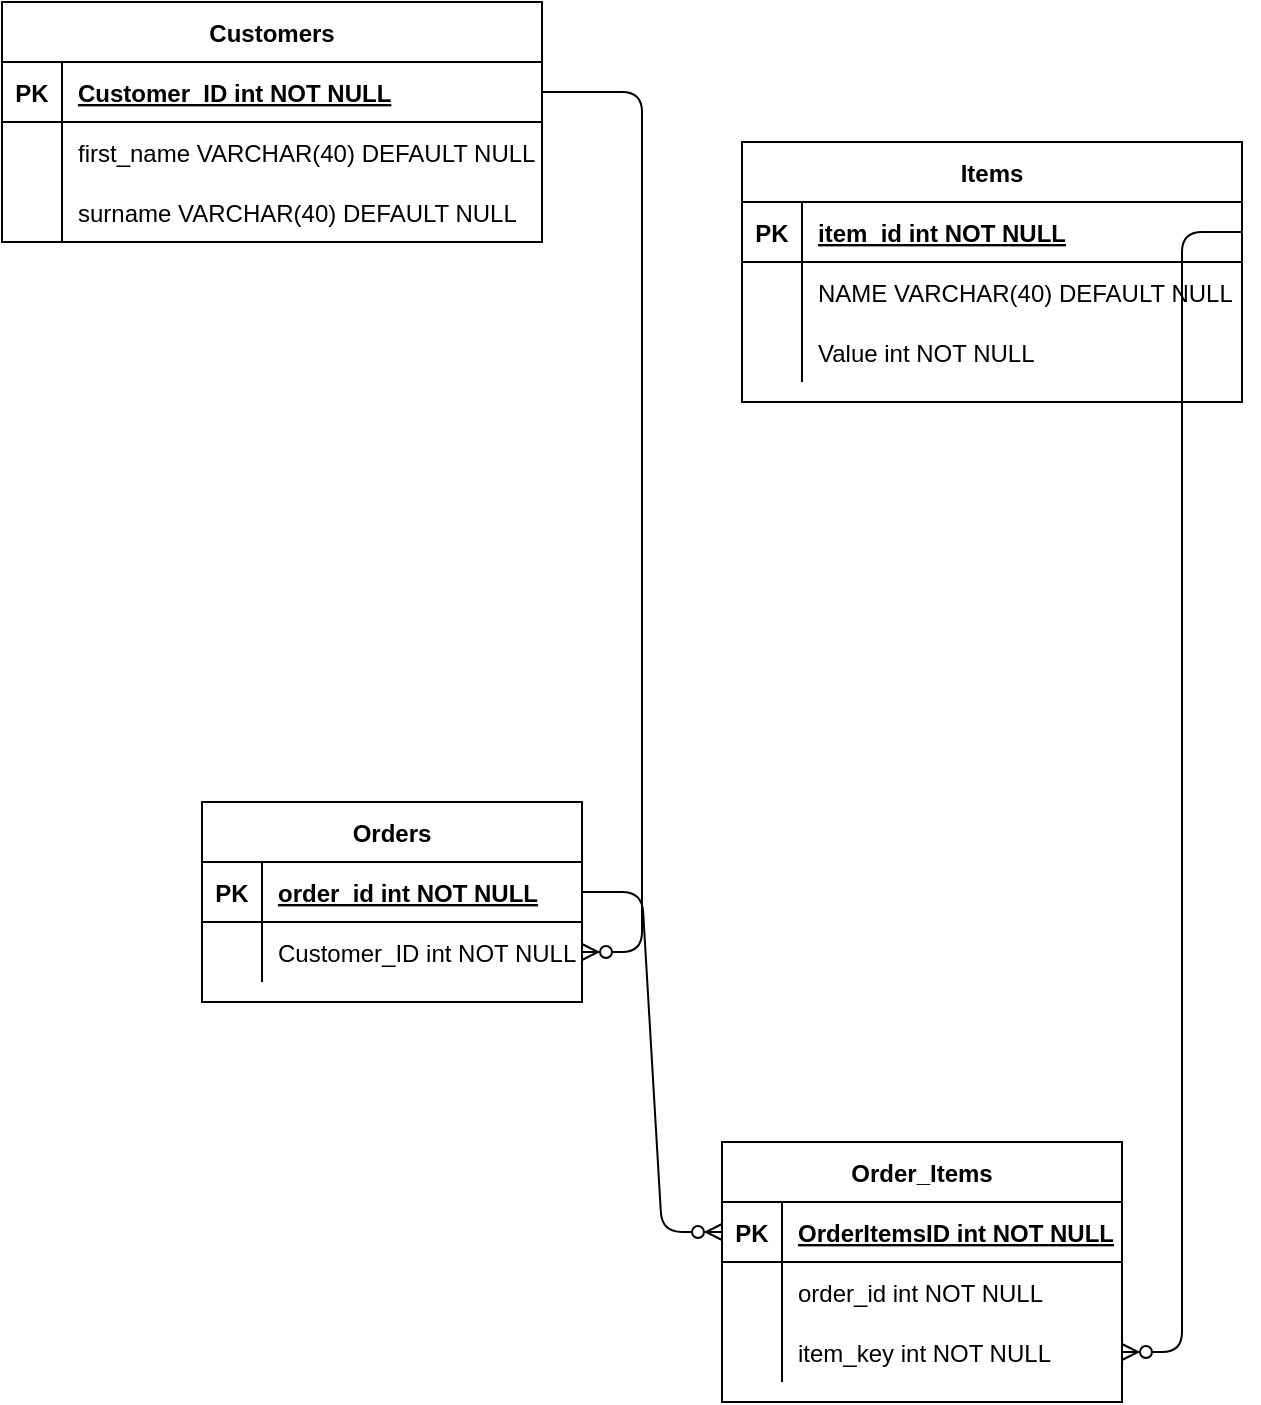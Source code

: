 <mxfile version="14.3.1" type="device"><diagram id="R2lEEEUBdFMjLlhIrx00" name="Page-1"><mxGraphModel dx="1422" dy="762" grid="1" gridSize="10" guides="1" tooltips="1" connect="1" arrows="1" fold="1" page="1" pageScale="1" pageWidth="850" pageHeight="1100" math="0" shadow="0" extFonts="Permanent Marker^https://fonts.googleapis.com/css?family=Permanent+Marker"><root><mxCell id="0"/><mxCell id="1" parent="0"/><mxCell id="EGsbfjjzcG3iIZp6o7cR-1" value="Customers" style="shape=table;startSize=30;container=1;collapsible=1;childLayout=tableLayout;fixedRows=1;rowLines=0;fontStyle=1;align=center;resizeLast=1;" vertex="1" parent="1"><mxGeometry x="20" y="40" width="270" height="120" as="geometry"/></mxCell><mxCell id="EGsbfjjzcG3iIZp6o7cR-2" value="" style="shape=partialRectangle;collapsible=0;dropTarget=0;pointerEvents=0;fillColor=none;top=0;left=0;bottom=1;right=0;points=[[0,0.5],[1,0.5]];portConstraint=eastwest;" vertex="1" parent="EGsbfjjzcG3iIZp6o7cR-1"><mxGeometry y="30" width="270" height="30" as="geometry"/></mxCell><mxCell id="EGsbfjjzcG3iIZp6o7cR-3" value="PK" style="shape=partialRectangle;connectable=0;fillColor=none;top=0;left=0;bottom=0;right=0;fontStyle=1;overflow=hidden;" vertex="1" parent="EGsbfjjzcG3iIZp6o7cR-2"><mxGeometry width="30" height="30" as="geometry"/></mxCell><mxCell id="EGsbfjjzcG3iIZp6o7cR-4" value="Customer_ID int NOT NULL" style="shape=partialRectangle;connectable=0;fillColor=none;top=0;left=0;bottom=0;right=0;align=left;spacingLeft=6;fontStyle=5;overflow=hidden;" vertex="1" parent="EGsbfjjzcG3iIZp6o7cR-2"><mxGeometry x="30" width="240" height="30" as="geometry"/></mxCell><mxCell id="EGsbfjjzcG3iIZp6o7cR-5" value="" style="shape=partialRectangle;collapsible=0;dropTarget=0;pointerEvents=0;fillColor=none;top=0;left=0;bottom=0;right=0;points=[[0,0.5],[1,0.5]];portConstraint=eastwest;" vertex="1" parent="EGsbfjjzcG3iIZp6o7cR-1"><mxGeometry y="60" width="270" height="30" as="geometry"/></mxCell><mxCell id="EGsbfjjzcG3iIZp6o7cR-6" value="" style="shape=partialRectangle;connectable=0;fillColor=none;top=0;left=0;bottom=0;right=0;editable=1;overflow=hidden;" vertex="1" parent="EGsbfjjzcG3iIZp6o7cR-5"><mxGeometry width="30" height="30" as="geometry"/></mxCell><mxCell id="EGsbfjjzcG3iIZp6o7cR-7" value="first_name VARCHAR(40) DEFAULT NULL" style="shape=partialRectangle;connectable=0;fillColor=none;top=0;left=0;bottom=0;right=0;align=left;spacingLeft=6;overflow=hidden;" vertex="1" parent="EGsbfjjzcG3iIZp6o7cR-5"><mxGeometry x="30" width="240" height="30" as="geometry"/></mxCell><mxCell id="EGsbfjjzcG3iIZp6o7cR-8" value="" style="shape=partialRectangle;collapsible=0;dropTarget=0;pointerEvents=0;fillColor=none;top=0;left=0;bottom=0;right=0;points=[[0,0.5],[1,0.5]];portConstraint=eastwest;" vertex="1" parent="EGsbfjjzcG3iIZp6o7cR-1"><mxGeometry y="90" width="270" height="30" as="geometry"/></mxCell><mxCell id="EGsbfjjzcG3iIZp6o7cR-9" value="" style="shape=partialRectangle;connectable=0;fillColor=none;top=0;left=0;bottom=0;right=0;editable=1;overflow=hidden;" vertex="1" parent="EGsbfjjzcG3iIZp6o7cR-8"><mxGeometry width="30" height="30" as="geometry"/></mxCell><mxCell id="EGsbfjjzcG3iIZp6o7cR-10" value="surname VARCHAR(40) DEFAULT NULL" style="shape=partialRectangle;connectable=0;fillColor=none;top=0;left=0;bottom=0;right=0;align=left;spacingLeft=6;overflow=hidden;" vertex="1" parent="EGsbfjjzcG3iIZp6o7cR-8"><mxGeometry x="30" width="240" height="30" as="geometry"/></mxCell><mxCell id="EGsbfjjzcG3iIZp6o7cR-21" value="Orders" style="shape=table;startSize=30;container=1;collapsible=1;childLayout=tableLayout;fixedRows=1;rowLines=0;fontStyle=1;align=center;resizeLast=1;" vertex="1" parent="1"><mxGeometry x="120" y="440" width="190" height="100" as="geometry"/></mxCell><mxCell id="EGsbfjjzcG3iIZp6o7cR-22" value="" style="shape=partialRectangle;collapsible=0;dropTarget=0;pointerEvents=0;fillColor=none;top=0;left=0;bottom=1;right=0;points=[[0,0.5],[1,0.5]];portConstraint=eastwest;" vertex="1" parent="EGsbfjjzcG3iIZp6o7cR-21"><mxGeometry y="30" width="190" height="30" as="geometry"/></mxCell><mxCell id="EGsbfjjzcG3iIZp6o7cR-23" value="PK" style="shape=partialRectangle;connectable=0;fillColor=none;top=0;left=0;bottom=0;right=0;fontStyle=1;overflow=hidden;" vertex="1" parent="EGsbfjjzcG3iIZp6o7cR-22"><mxGeometry width="30" height="30" as="geometry"/></mxCell><mxCell id="EGsbfjjzcG3iIZp6o7cR-24" value="order_id int NOT NULL" style="shape=partialRectangle;connectable=0;fillColor=none;top=0;left=0;bottom=0;right=0;align=left;spacingLeft=6;fontStyle=5;overflow=hidden;" vertex="1" parent="EGsbfjjzcG3iIZp6o7cR-22"><mxGeometry x="30" width="160" height="30" as="geometry"/></mxCell><mxCell id="EGsbfjjzcG3iIZp6o7cR-25" value="" style="shape=partialRectangle;collapsible=0;dropTarget=0;pointerEvents=0;fillColor=none;top=0;left=0;bottom=0;right=0;points=[[0,0.5],[1,0.5]];portConstraint=eastwest;" vertex="1" parent="EGsbfjjzcG3iIZp6o7cR-21"><mxGeometry y="60" width="190" height="30" as="geometry"/></mxCell><mxCell id="EGsbfjjzcG3iIZp6o7cR-26" value="" style="shape=partialRectangle;connectable=0;fillColor=none;top=0;left=0;bottom=0;right=0;editable=1;overflow=hidden;" vertex="1" parent="EGsbfjjzcG3iIZp6o7cR-25"><mxGeometry width="30" height="30" as="geometry"/></mxCell><mxCell id="EGsbfjjzcG3iIZp6o7cR-27" value="Customer_ID int NOT NULL" style="shape=partialRectangle;connectable=0;fillColor=none;top=0;left=0;bottom=0;right=0;align=left;spacingLeft=6;overflow=hidden;" vertex="1" parent="EGsbfjjzcG3iIZp6o7cR-25"><mxGeometry x="30" width="160" height="30" as="geometry"/></mxCell><mxCell id="EGsbfjjzcG3iIZp6o7cR-34" value="Order_Items" style="shape=table;startSize=30;container=1;collapsible=1;childLayout=tableLayout;fixedRows=1;rowLines=0;fontStyle=1;align=center;resizeLast=1;" vertex="1" parent="1"><mxGeometry x="380" y="610" width="200" height="130" as="geometry"/></mxCell><mxCell id="EGsbfjjzcG3iIZp6o7cR-35" value="" style="shape=partialRectangle;collapsible=0;dropTarget=0;pointerEvents=0;fillColor=none;top=0;left=0;bottom=1;right=0;points=[[0,0.5],[1,0.5]];portConstraint=eastwest;" vertex="1" parent="EGsbfjjzcG3iIZp6o7cR-34"><mxGeometry y="30" width="200" height="30" as="geometry"/></mxCell><mxCell id="EGsbfjjzcG3iIZp6o7cR-36" value="PK" style="shape=partialRectangle;connectable=0;fillColor=none;top=0;left=0;bottom=0;right=0;fontStyle=1;overflow=hidden;" vertex="1" parent="EGsbfjjzcG3iIZp6o7cR-35"><mxGeometry width="30" height="30" as="geometry"/></mxCell><mxCell id="EGsbfjjzcG3iIZp6o7cR-37" value="OrderItemsID int NOT NULL" style="shape=partialRectangle;connectable=0;fillColor=none;top=0;left=0;bottom=0;right=0;align=left;spacingLeft=6;fontStyle=5;overflow=hidden;" vertex="1" parent="EGsbfjjzcG3iIZp6o7cR-35"><mxGeometry x="30" width="170" height="30" as="geometry"/></mxCell><mxCell id="EGsbfjjzcG3iIZp6o7cR-38" value="" style="shape=partialRectangle;collapsible=0;dropTarget=0;pointerEvents=0;fillColor=none;top=0;left=0;bottom=0;right=0;points=[[0,0.5],[1,0.5]];portConstraint=eastwest;" vertex="1" parent="EGsbfjjzcG3iIZp6o7cR-34"><mxGeometry y="60" width="200" height="30" as="geometry"/></mxCell><mxCell id="EGsbfjjzcG3iIZp6o7cR-39" value="" style="shape=partialRectangle;connectable=0;fillColor=none;top=0;left=0;bottom=0;right=0;editable=1;overflow=hidden;" vertex="1" parent="EGsbfjjzcG3iIZp6o7cR-38"><mxGeometry width="30" height="30" as="geometry"/></mxCell><mxCell id="EGsbfjjzcG3iIZp6o7cR-40" value="order_id int NOT NULL" style="shape=partialRectangle;connectable=0;fillColor=none;top=0;left=0;bottom=0;right=0;align=left;spacingLeft=6;overflow=hidden;" vertex="1" parent="EGsbfjjzcG3iIZp6o7cR-38"><mxGeometry x="30" width="170" height="30" as="geometry"/></mxCell><mxCell id="EGsbfjjzcG3iIZp6o7cR-41" value="" style="shape=partialRectangle;collapsible=0;dropTarget=0;pointerEvents=0;fillColor=none;top=0;left=0;bottom=0;right=0;points=[[0,0.5],[1,0.5]];portConstraint=eastwest;" vertex="1" parent="EGsbfjjzcG3iIZp6o7cR-34"><mxGeometry y="90" width="200" height="30" as="geometry"/></mxCell><mxCell id="EGsbfjjzcG3iIZp6o7cR-42" value="" style="shape=partialRectangle;connectable=0;fillColor=none;top=0;left=0;bottom=0;right=0;editable=1;overflow=hidden;" vertex="1" parent="EGsbfjjzcG3iIZp6o7cR-41"><mxGeometry width="30" height="30" as="geometry"/></mxCell><mxCell id="EGsbfjjzcG3iIZp6o7cR-43" value="item_key int NOT NULL" style="shape=partialRectangle;connectable=0;fillColor=none;top=0;left=0;bottom=0;right=0;align=left;spacingLeft=6;overflow=hidden;" vertex="1" parent="EGsbfjjzcG3iIZp6o7cR-41"><mxGeometry x="30" width="170" height="30" as="geometry"/></mxCell><mxCell id="EGsbfjjzcG3iIZp6o7cR-47" value="Items" style="shape=table;startSize=30;container=1;collapsible=1;childLayout=tableLayout;fixedRows=1;rowLines=0;fontStyle=1;align=center;resizeLast=1;" vertex="1" parent="1"><mxGeometry x="390" y="110" width="250" height="130" as="geometry"/></mxCell><mxCell id="EGsbfjjzcG3iIZp6o7cR-48" value="" style="shape=partialRectangle;collapsible=0;dropTarget=0;pointerEvents=0;fillColor=none;top=0;left=0;bottom=1;right=0;points=[[0,0.5],[1,0.5]];portConstraint=eastwest;" vertex="1" parent="EGsbfjjzcG3iIZp6o7cR-47"><mxGeometry y="30" width="250" height="30" as="geometry"/></mxCell><mxCell id="EGsbfjjzcG3iIZp6o7cR-49" value="PK" style="shape=partialRectangle;connectable=0;fillColor=none;top=0;left=0;bottom=0;right=0;fontStyle=1;overflow=hidden;" vertex="1" parent="EGsbfjjzcG3iIZp6o7cR-48"><mxGeometry width="30" height="30" as="geometry"/></mxCell><mxCell id="EGsbfjjzcG3iIZp6o7cR-50" value="item_id int NOT NULL" style="shape=partialRectangle;connectable=0;fillColor=none;top=0;left=0;bottom=0;right=0;align=left;spacingLeft=6;fontStyle=5;overflow=hidden;" vertex="1" parent="EGsbfjjzcG3iIZp6o7cR-48"><mxGeometry x="30" width="220" height="30" as="geometry"/></mxCell><mxCell id="EGsbfjjzcG3iIZp6o7cR-54" value="" style="shape=partialRectangle;collapsible=0;dropTarget=0;pointerEvents=0;fillColor=none;top=0;left=0;bottom=0;right=0;points=[[0,0.5],[1,0.5]];portConstraint=eastwest;" vertex="1" parent="EGsbfjjzcG3iIZp6o7cR-47"><mxGeometry y="60" width="250" height="30" as="geometry"/></mxCell><mxCell id="EGsbfjjzcG3iIZp6o7cR-55" value="" style="shape=partialRectangle;connectable=0;fillColor=none;top=0;left=0;bottom=0;right=0;editable=1;overflow=hidden;" vertex="1" parent="EGsbfjjzcG3iIZp6o7cR-54"><mxGeometry width="30" height="30" as="geometry"/></mxCell><mxCell id="EGsbfjjzcG3iIZp6o7cR-56" value="NAME VARCHAR(40) DEFAULT NULL" style="shape=partialRectangle;connectable=0;fillColor=none;top=0;left=0;bottom=0;right=0;align=left;spacingLeft=6;overflow=hidden;" vertex="1" parent="EGsbfjjzcG3iIZp6o7cR-54"><mxGeometry x="30" width="220" height="30" as="geometry"/></mxCell><mxCell id="EGsbfjjzcG3iIZp6o7cR-57" value="" style="shape=partialRectangle;collapsible=0;dropTarget=0;pointerEvents=0;fillColor=none;top=0;left=0;bottom=0;right=0;points=[[0,0.5],[1,0.5]];portConstraint=eastwest;" vertex="1" parent="EGsbfjjzcG3iIZp6o7cR-47"><mxGeometry y="90" width="250" height="30" as="geometry"/></mxCell><mxCell id="EGsbfjjzcG3iIZp6o7cR-58" value="" style="shape=partialRectangle;connectable=0;fillColor=none;top=0;left=0;bottom=0;right=0;editable=1;overflow=hidden;" vertex="1" parent="EGsbfjjzcG3iIZp6o7cR-57"><mxGeometry width="30" height="30" as="geometry"/></mxCell><mxCell id="EGsbfjjzcG3iIZp6o7cR-59" value="Value int NOT NULL" style="shape=partialRectangle;connectable=0;fillColor=none;top=0;left=0;bottom=0;right=0;align=left;spacingLeft=6;overflow=hidden;" vertex="1" parent="EGsbfjjzcG3iIZp6o7cR-57"><mxGeometry x="30" width="220" height="30" as="geometry"/></mxCell><mxCell id="EGsbfjjzcG3iIZp6o7cR-60" value="" style="edgeStyle=entityRelationEdgeStyle;fontSize=12;html=1;endArrow=ERzeroToMany;endFill=1;exitX=1;exitY=0.5;exitDx=0;exitDy=0;" edge="1" parent="1" source="EGsbfjjzcG3iIZp6o7cR-2" target="EGsbfjjzcG3iIZp6o7cR-25"><mxGeometry width="100" height="100" relative="1" as="geometry"><mxPoint x="290" y="130" as="sourcePoint"/><mxPoint x="390" y="30" as="targetPoint"/></mxGeometry></mxCell><mxCell id="EGsbfjjzcG3iIZp6o7cR-61" value="" style="edgeStyle=entityRelationEdgeStyle;fontSize=12;html=1;endArrow=ERzeroToMany;endFill=1;exitX=1;exitY=0.5;exitDx=0;exitDy=0;entryX=0;entryY=0.5;entryDx=0;entryDy=0;" edge="1" parent="1" source="EGsbfjjzcG3iIZp6o7cR-22" target="EGsbfjjzcG3iIZp6o7cR-35"><mxGeometry width="100" height="100" relative="1" as="geometry"><mxPoint x="380" y="460" as="sourcePoint"/><mxPoint x="480" y="360" as="targetPoint"/></mxGeometry></mxCell><mxCell id="EGsbfjjzcG3iIZp6o7cR-62" value="" style="edgeStyle=entityRelationEdgeStyle;fontSize=12;html=1;endArrow=ERzeroToMany;endFill=1;exitX=1;exitY=0.5;exitDx=0;exitDy=0;entryX=1;entryY=0.5;entryDx=0;entryDy=0;" edge="1" parent="1" source="EGsbfjjzcG3iIZp6o7cR-48" target="EGsbfjjzcG3iIZp6o7cR-41"><mxGeometry width="100" height="100" relative="1" as="geometry"><mxPoint x="500" y="360" as="sourcePoint"/><mxPoint x="600" y="260" as="targetPoint"/></mxGeometry></mxCell></root></mxGraphModel></diagram></mxfile>